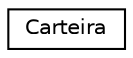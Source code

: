 digraph "Graphical Class Hierarchy"
{
 // LATEX_PDF_SIZE
  edge [fontname="Helvetica",fontsize="10",labelfontname="Helvetica",labelfontsize="10"];
  node [fontname="Helvetica",fontsize="10",shape=record];
  rankdir="LR";
  Node0 [label="Carteira",height=0.2,width=0.4,color="black", fillcolor="white", style="filled",URL="$classCarteira.html",tooltip="Classe que representa a carteira do jogador."];
}
